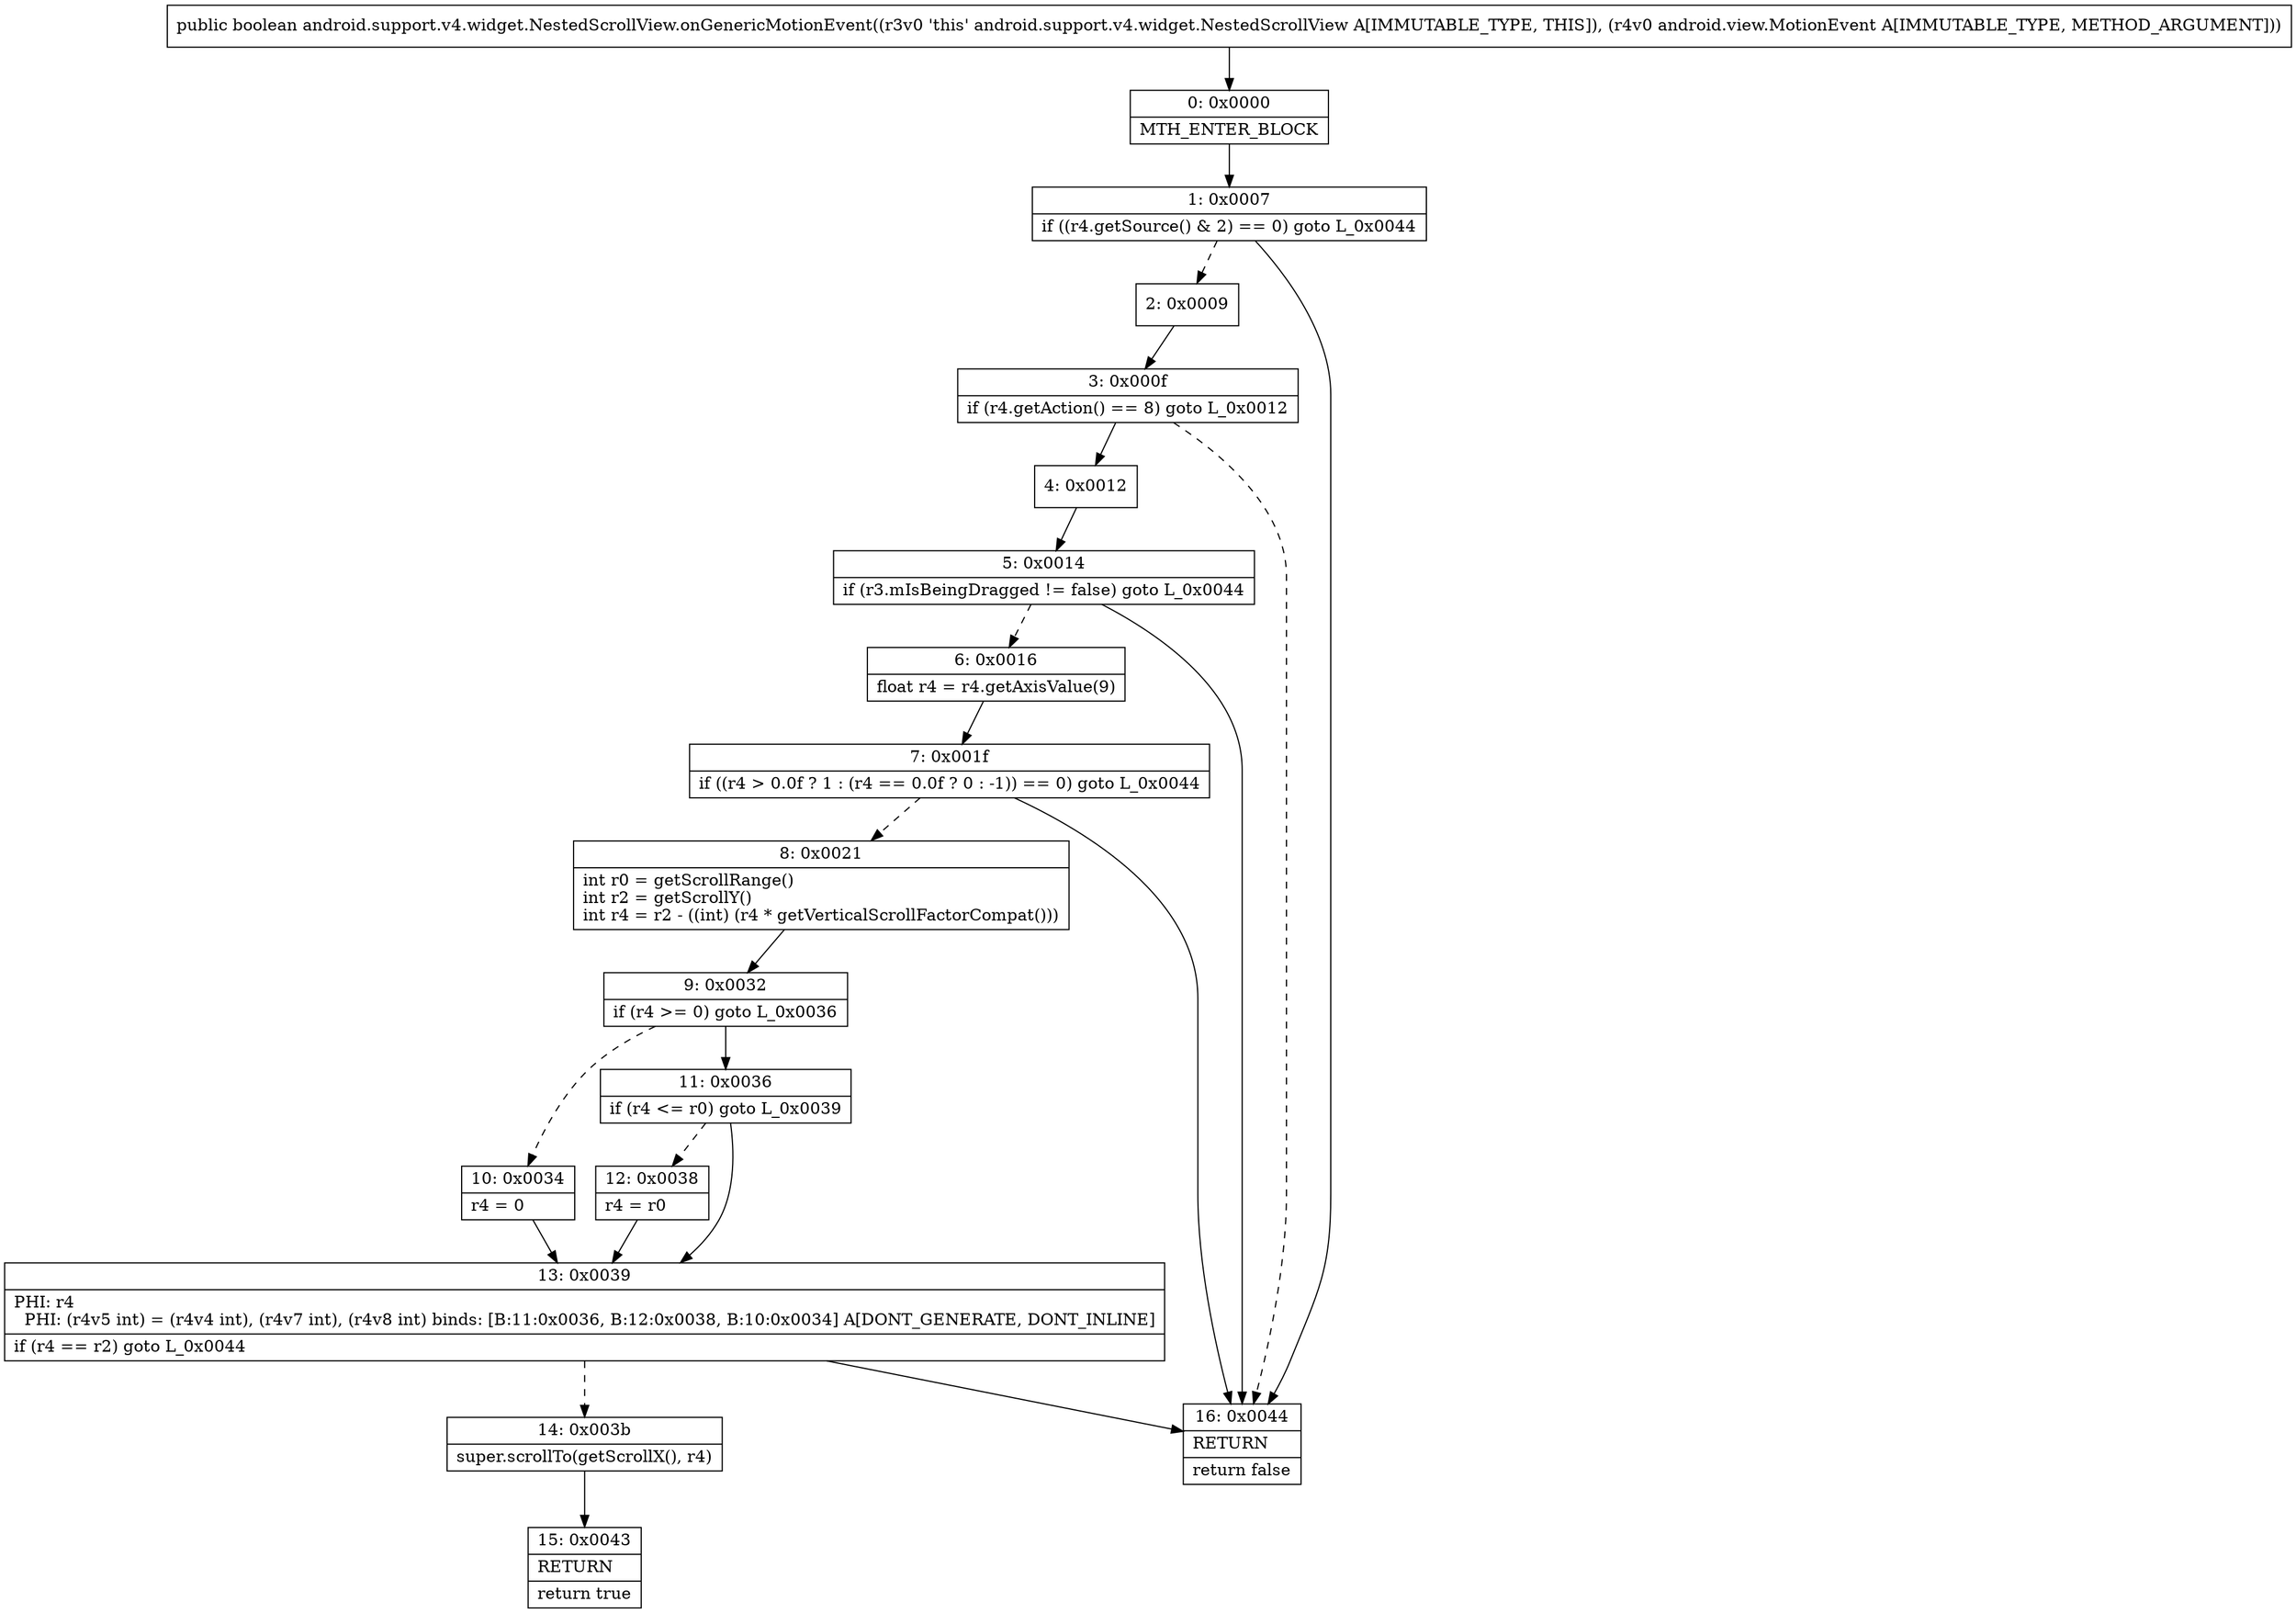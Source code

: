 digraph "CFG forandroid.support.v4.widget.NestedScrollView.onGenericMotionEvent(Landroid\/view\/MotionEvent;)Z" {
Node_0 [shape=record,label="{0\:\ 0x0000|MTH_ENTER_BLOCK\l}"];
Node_1 [shape=record,label="{1\:\ 0x0007|if ((r4.getSource() & 2) == 0) goto L_0x0044\l}"];
Node_2 [shape=record,label="{2\:\ 0x0009}"];
Node_3 [shape=record,label="{3\:\ 0x000f|if (r4.getAction() == 8) goto L_0x0012\l}"];
Node_4 [shape=record,label="{4\:\ 0x0012}"];
Node_5 [shape=record,label="{5\:\ 0x0014|if (r3.mIsBeingDragged != false) goto L_0x0044\l}"];
Node_6 [shape=record,label="{6\:\ 0x0016|float r4 = r4.getAxisValue(9)\l}"];
Node_7 [shape=record,label="{7\:\ 0x001f|if ((r4 \> 0.0f ? 1 : (r4 == 0.0f ? 0 : \-1)) == 0) goto L_0x0044\l}"];
Node_8 [shape=record,label="{8\:\ 0x0021|int r0 = getScrollRange()\lint r2 = getScrollY()\lint r4 = r2 \- ((int) (r4 * getVerticalScrollFactorCompat()))\l}"];
Node_9 [shape=record,label="{9\:\ 0x0032|if (r4 \>= 0) goto L_0x0036\l}"];
Node_10 [shape=record,label="{10\:\ 0x0034|r4 = 0\l}"];
Node_11 [shape=record,label="{11\:\ 0x0036|if (r4 \<= r0) goto L_0x0039\l}"];
Node_12 [shape=record,label="{12\:\ 0x0038|r4 = r0\l}"];
Node_13 [shape=record,label="{13\:\ 0x0039|PHI: r4 \l  PHI: (r4v5 int) = (r4v4 int), (r4v7 int), (r4v8 int) binds: [B:11:0x0036, B:12:0x0038, B:10:0x0034] A[DONT_GENERATE, DONT_INLINE]\l|if (r4 == r2) goto L_0x0044\l}"];
Node_14 [shape=record,label="{14\:\ 0x003b|super.scrollTo(getScrollX(), r4)\l}"];
Node_15 [shape=record,label="{15\:\ 0x0043|RETURN\l|return true\l}"];
Node_16 [shape=record,label="{16\:\ 0x0044|RETURN\l|return false\l}"];
MethodNode[shape=record,label="{public boolean android.support.v4.widget.NestedScrollView.onGenericMotionEvent((r3v0 'this' android.support.v4.widget.NestedScrollView A[IMMUTABLE_TYPE, THIS]), (r4v0 android.view.MotionEvent A[IMMUTABLE_TYPE, METHOD_ARGUMENT])) }"];
MethodNode -> Node_0;
Node_0 -> Node_1;
Node_1 -> Node_2[style=dashed];
Node_1 -> Node_16;
Node_2 -> Node_3;
Node_3 -> Node_4;
Node_3 -> Node_16[style=dashed];
Node_4 -> Node_5;
Node_5 -> Node_6[style=dashed];
Node_5 -> Node_16;
Node_6 -> Node_7;
Node_7 -> Node_8[style=dashed];
Node_7 -> Node_16;
Node_8 -> Node_9;
Node_9 -> Node_10[style=dashed];
Node_9 -> Node_11;
Node_10 -> Node_13;
Node_11 -> Node_12[style=dashed];
Node_11 -> Node_13;
Node_12 -> Node_13;
Node_13 -> Node_14[style=dashed];
Node_13 -> Node_16;
Node_14 -> Node_15;
}

